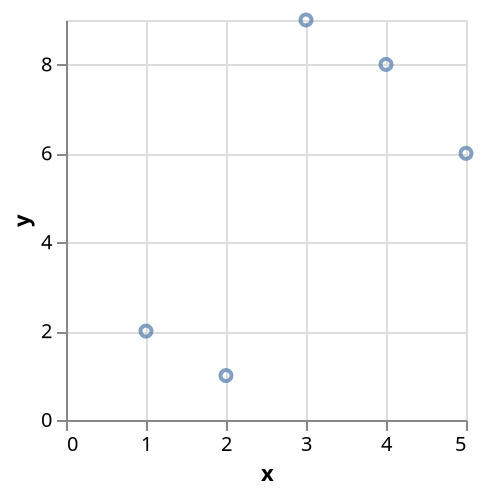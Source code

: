 {
  "$schema": "https://vega.github.io/schema/vega-lite/v5.json",
  "description": "A scatterplot",
  "data": {
    "name": "table",
    "values": [
      {
        "x": 1.0,
        "y": 2.0
      },
      {
        "x": 2.0,
        "y": 1.0
      },
      {
        "x": 3.0,
        "y": 9.0
      },
      {
        "x": 4.0,
        "y": 8.0
      },
      {
        "x": 5.0,
        "y": 6.0
      }
    ]
  },
  "mark": "point",
  "encoding": {
    "x": {
      "field": "x",
      "type": "quantitative"
    },
    "y": {
      "field": "y",
      "type": "quantitative"
    }
  }
}